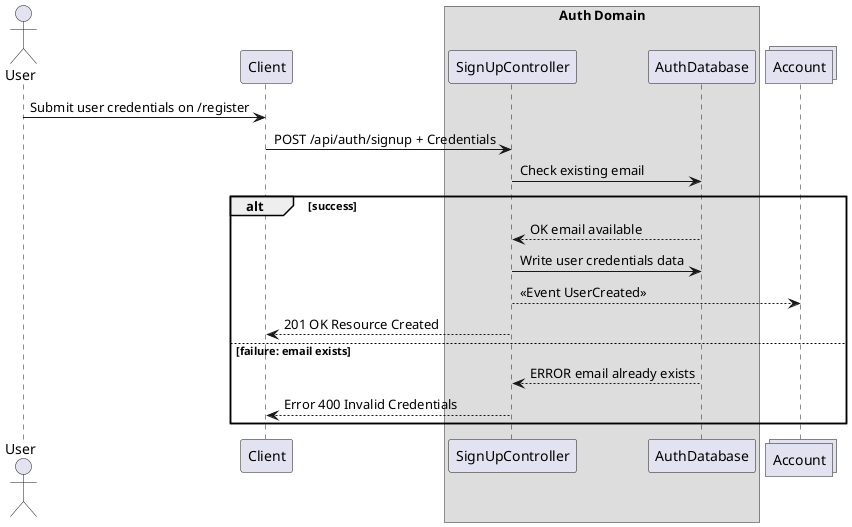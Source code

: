 @startuml [Sequence] Sign Up


actor User as User
participant Client as Client

box "Auth Domain"
participant SignUpController
participant AuthDatabase
end box

collections Account as Account


User -> Client: Submit user credentials on /register 
Client -> SignUpController: POST /api/auth/signup + Credentials
SignUpController -> AuthDatabase: Check existing email

alt success
    AuthDatabase --> SignUpController: OK email available
    SignUpController -> AuthDatabase: Write user credentials data
    SignUpController ---> Account: << Event UserCreated >>
    SignUpController --> Client: 201 OK Resource Created
    
else failure: email exists
    AuthDatabase --> SignUpController: ERROR email already exists
    SignUpController --> Client: Error 400 Invalid Credentials
end



@enduml